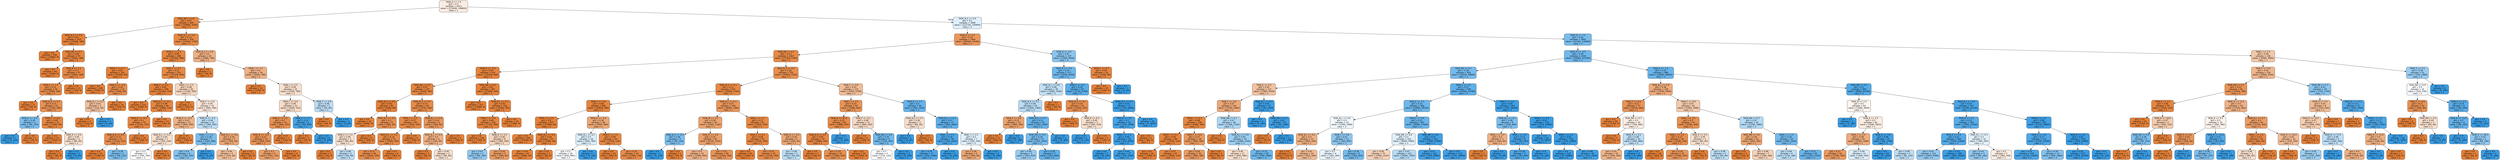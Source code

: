 digraph Tree {
node [shape=box, style="filled, rounded", color="black", fontname=helvetica] ;
edge [fontname=helvetica] ;
0 [label="TASK_D <= 1.5\ngini = 0.5\nsamples = 4313\nvalue = [172400, 146820]\nclass = 1", fillcolor="#fbece2"] ;
1 [label="TASK_RN <= 0.9\ngini = 0.07\nsamples = 845\nvalue = [50680, 1920]\nclass = 1", fillcolor="#e68641"] ;
0 -> 1 [labeldistance=2.5, labelangle=45, headlabel="True"] ;
2 [label="TASK_N_S <= 0.5\ngini = 0.01\nsamples = 419\nvalue = [25080, 180]\nclass = 1", fillcolor="#e5823a"] ;
1 -> 2 ;
3 [label="gini = 0.0\nsamples = 326\nvalue = [19640, 0]\nclass = 1", fillcolor="#e58139"] ;
2 -> 3 ;
4 [label="TASK_RN <= 0.7\ngini = 0.06\nsamples = 93\nvalue = [5440, 180]\nclass = 1", fillcolor="#e68540"] ;
2 -> 4 ;
5 [label="gini = 0.0\nsamples = 46\nvalue = [2600, 0]\nclass = 1", fillcolor="#e58139"] ;
4 -> 5 ;
6 [label="TASK_R <= 1.5\ngini = 0.11\nsamples = 47\nvalue = [2840, 180]\nclass = 1", fillcolor="#e78946"] ;
4 -> 6 ;
7 [label="TASK_E <= 1.5\ngini = 0.15\nsamples = 34\nvalue = [2080, 180]\nclass = 1", fillcolor="#e78c4a"] ;
6 -> 7 ;
8 [label="gini = 0.0\nsamples = 11\nvalue = [760, 0]\nclass = 1", fillcolor="#e58139"] ;
7 -> 8 ;
9 [label="TASK_N_S <= 0.7\ngini = 0.21\nsamples = 23\nvalue = [1320, 180]\nclass = 1", fillcolor="#e99254"] ;
7 -> 9 ;
10 [label="TASK_R <= -0.5\ngini = 0.38\nsamples = 2\nvalue = [40, 120]\nclass = 3", fillcolor="#7bbeee"] ;
9 -> 10 ;
11 [label="gini = 0.0\nsamples = 1\nvalue = [0, 120]\nclass = 3", fillcolor="#399de5"] ;
10 -> 11 ;
12 [label="gini = 0.0\nsamples = 1\nvalue = [40, 0]\nclass = 1", fillcolor="#e58139"] ;
10 -> 12 ;
13 [label="TASK_F <= 0.6\ngini = 0.09\nsamples = 21\nvalue = [1280, 60]\nclass = 1", fillcolor="#e68742"] ;
9 -> 13 ;
14 [label="gini = 0.0\nsamples = 19\nvalue = [1200, 0]\nclass = 1", fillcolor="#e58139"] ;
13 -> 14 ;
15 [label="TASK_R <= 0.0\ngini = 0.49\nsamples = 2\nvalue = [80, 60]\nclass = 1", fillcolor="#f8e0ce"] ;
13 -> 15 ;
16 [label="gini = 0.0\nsamples = 1\nvalue = [80, 0]\nclass = 1", fillcolor="#e58139"] ;
15 -> 16 ;
17 [label="gini = 0.0\nsamples = 1\nvalue = [0, 60]\nclass = 3", fillcolor="#399de5"] ;
15 -> 17 ;
18 [label="gini = 0.0\nsamples = 13\nvalue = [760, 0]\nclass = 1", fillcolor="#e58139"] ;
6 -> 18 ;
19 [label="TASK_N_L <= 0.9\ngini = 0.12\nsamples = 426\nvalue = [25600, 1740]\nclass = 1", fillcolor="#e78a46"] ;
1 -> 19 ;
20 [label="TASK_E <= 1.5\ngini = 0.08\nsamples = 386\nvalue = [23520, 960]\nclass = 1", fillcolor="#e68641"] ;
19 -> 20 ;
21 [label="TASK_F <= 0.7\ngini = 0.01\nsamples = 161\nvalue = [10200, 60]\nclass = 1", fillcolor="#e5823a"] ;
20 -> 21 ;
22 [label="gini = 0.0\nsamples = 148\nvalue = [9560, 0]\nclass = 1", fillcolor="#e58139"] ;
21 -> 22 ;
23 [label="TASK_R <= -0.5\ngini = 0.16\nsamples = 13\nvalue = [640, 60]\nclass = 1", fillcolor="#e78d4c"] ;
21 -> 23 ;
24 [label="TASK_N_L <= 0.2\ngini = 0.44\nsamples = 3\nvalue = [120, 60]\nclass = 1", fillcolor="#f2c09c"] ;
23 -> 24 ;
25 [label="gini = 0.0\nsamples = 2\nvalue = [120, 0]\nclass = 1", fillcolor="#e58139"] ;
24 -> 25 ;
26 [label="gini = 0.0\nsamples = 1\nvalue = [0, 60]\nclass = 3", fillcolor="#399de5"] ;
24 -> 26 ;
27 [label="gini = 0.0\nsamples = 10\nvalue = [520, 0]\nclass = 1", fillcolor="#e58139"] ;
23 -> 27 ;
28 [label="TASK_F <= 0.3\ngini = 0.12\nsamples = 225\nvalue = [13320, 900]\nclass = 1", fillcolor="#e78a46"] ;
20 -> 28 ;
29 [label="TASK_F <= 0.1\ngini = 0.02\nsamples = 199\nvalue = [12160, 120]\nclass = 1", fillcolor="#e5823b"] ;
28 -> 29 ;
30 [label="gini = 0.0\nsamples = 153\nvalue = [9280, 0]\nclass = 1", fillcolor="#e58139"] ;
29 -> 30 ;
31 [label="TASK_N_L <= 0.1\ngini = 0.08\nsamples = 46\nvalue = [2880, 120]\nclass = 1", fillcolor="#e68641"] ;
29 -> 31 ;
32 [label="TASK_R <= -0.5\ngini = 0.1\nsamples = 33\nvalue = [2120, 120]\nclass = 1", fillcolor="#e68844"] ;
31 -> 32 ;
33 [label="TASK_N_S <= 0.5\ngini = 0.17\nsamples = 17\nvalue = [1120, 120]\nclass = 1", fillcolor="#e88e4e"] ;
32 -> 33 ;
34 [label="gini = 0.0\nsamples = 15\nvalue = [1080, 0]\nclass = 1", fillcolor="#e58139"] ;
33 -> 34 ;
35 [label="gini = 0.38\nsamples = 2\nvalue = [40, 120]\nclass = 3", fillcolor="#7bbeee"] ;
33 -> 35 ;
36 [label="gini = 0.0\nsamples = 16\nvalue = [1000, 0]\nclass = 1", fillcolor="#e58139"] ;
32 -> 36 ;
37 [label="gini = 0.0\nsamples = 13\nvalue = [760, 0]\nclass = 1", fillcolor="#e58139"] ;
31 -> 37 ;
38 [label="TASK_I <= 1.5\ngini = 0.48\nsamples = 26\nvalue = [1160, 780]\nclass = 1", fillcolor="#f6d6be"] ;
28 -> 38 ;
39 [label="gini = 0.0\nsamples = 3\nvalue = [200, 0]\nclass = 1", fillcolor="#e58139"] ;
38 -> 39 ;
40 [label="TASK_F <= 0.6\ngini = 0.49\nsamples = 23\nvalue = [960, 780]\nclass = 1", fillcolor="#fae7da"] ;
38 -> 40 ;
41 [label="TASK_R <= -0.5\ngini = 0.41\nsamples = 11\nvalue = [600, 240]\nclass = 1", fillcolor="#efb388"] ;
40 -> 41 ;
42 [label="TASK_N_L <= 0.3\ngini = 0.49\nsamples = 7\nvalue = [320, 240]\nclass = 1", fillcolor="#f8e0ce"] ;
41 -> 42 ;
43 [label="gini = 0.5\nsamples = 5\nvalue = [240, 240]\nclass = 1", fillcolor="#ffffff"] ;
42 -> 43 ;
44 [label="gini = 0.0\nsamples = 2\nvalue = [80, 0]\nclass = 1", fillcolor="#e58139"] ;
42 -> 44 ;
45 [label="gini = 0.0\nsamples = 4\nvalue = [280, 0]\nclass = 1", fillcolor="#e58139"] ;
41 -> 45 ;
46 [label="TASK_R <= -0.5\ngini = 0.48\nsamples = 12\nvalue = [360, 540]\nclass = 3", fillcolor="#bddef6"] ;
40 -> 46 ;
47 [label="TASK_I <= 2.5\ngini = 0.38\nsamples = 7\nvalue = [160, 480]\nclass = 3", fillcolor="#7bbeee"] ;
46 -> 47 ;
48 [label="gini = 0.4\nsamples = 6\nvalue = [160, 420]\nclass = 3", fillcolor="#84c2ef"] ;
47 -> 48 ;
49 [label="gini = 0.0\nsamples = 1\nvalue = [0, 60]\nclass = 3", fillcolor="#399de5"] ;
47 -> 49 ;
50 [label="TASK_N_L <= 0.6\ngini = 0.36\nsamples = 5\nvalue = [200, 60]\nclass = 1", fillcolor="#eda774"] ;
46 -> 50 ;
51 [label="gini = 0.44\nsamples = 3\nvalue = [120, 60]\nclass = 1", fillcolor="#f2c09c"] ;
50 -> 51 ;
52 [label="gini = 0.0\nsamples = 2\nvalue = [80, 0]\nclass = 1", fillcolor="#e58139"] ;
50 -> 52 ;
53 [label="TASK_N_S <= 0.9\ngini = 0.4\nsamples = 40\nvalue = [2080, 780]\nclass = 1", fillcolor="#efb083"] ;
19 -> 53 ;
54 [label="gini = 0.0\nsamples = 1\nvalue = [40, 0]\nclass = 1", fillcolor="#e58139"] ;
53 -> 54 ;
55 [label="TASK_I <= 1.5\ngini = 0.4\nsamples = 39\nvalue = [2040, 780]\nclass = 1", fillcolor="#efb185"] ;
53 -> 55 ;
56 [label="gini = 0.0\nsamples = 14\nvalue = [1000, 0]\nclass = 1", fillcolor="#e58139"] ;
55 -> 56 ;
57 [label="TASK_I <= 2.5\ngini = 0.49\nsamples = 25\nvalue = [1040, 780]\nclass = 1", fillcolor="#f8e0ce"] ;
55 -> 57 ;
58 [label="TASK_F <= 0.6\ngini = 0.49\nsamples = 23\nvalue = [1000, 720]\nclass = 1", fillcolor="#f8dcc8"] ;
57 -> 58 ;
59 [label="TASK_E <= 2.5\ngini = 0.2\nsamples = 14\nvalue = [960, 120]\nclass = 1", fillcolor="#e89152"] ;
58 -> 59 ;
60 [label="TASK_R <= -0.5\ngini = 0.23\nsamples = 13\nvalue = [800, 120]\nclass = 1", fillcolor="#e99457"] ;
59 -> 60 ;
61 [label="gini = 0.3\nsamples = 9\nvalue = [520, 120]\nclass = 1", fillcolor="#eb9e67"] ;
60 -> 61 ;
62 [label="gini = 0.0\nsamples = 4\nvalue = [280, 0]\nclass = 1", fillcolor="#e58139"] ;
60 -> 62 ;
63 [label="gini = 0.0\nsamples = 1\nvalue = [160, 0]\nclass = 1", fillcolor="#e58139"] ;
59 -> 63 ;
64 [label="TASK_E <= 1.5\ngini = 0.12\nsamples = 9\nvalue = [40, 600]\nclass = 3", fillcolor="#46a4e7"] ;
58 -> 64 ;
65 [label="gini = 0.0\nsamples = 1\nvalue = [40, 0]\nclass = 1", fillcolor="#e58139"] ;
64 -> 65 ;
66 [label="gini = 0.0\nsamples = 8\nvalue = [0, 600]\nclass = 3", fillcolor="#399de5"] ;
64 -> 66 ;
67 [label="TASK_F <= 0.6\ngini = 0.48\nsamples = 2\nvalue = [40, 60]\nclass = 3", fillcolor="#bddef6"] ;
57 -> 67 ;
68 [label="gini = 0.0\nsamples = 1\nvalue = [40, 0]\nclass = 1", fillcolor="#e58139"] ;
67 -> 68 ;
69 [label="gini = 0.0\nsamples = 1\nvalue = [0, 60]\nclass = 3", fillcolor="#399de5"] ;
67 -> 69 ;
70 [label="TASK_N_S <= 0.9\ngini = 0.5\nsamples = 3468\nvalue = [121720, 144900]\nclass = 3", fillcolor="#dfeffb"] ;
0 -> 70 [labeldistance=2.5, labelangle=-45, headlabel="False"] ;
71 [label="TASK_E <= 2.5\ngini = 0.25\nsamples = 1404\nvalue = [80560, 14100]\nclass = 1", fillcolor="#ea975c"] ;
70 -> 71 ;
72 [label="TASK_RN <= 0.7\ngini = 0.13\nsamples = 1267\nvalue = [77160, 5700]\nclass = 1", fillcolor="#e78a48"] ;
71 -> 72 ;
73 [label="TASK_R <= -0.5\ngini = 0.04\nsamples = 514\nvalue = [32240, 600]\nclass = 1", fillcolor="#e5833d"] ;
72 -> 73 ;
74 [label="TASK_RN <= 0.5\ngini = 0.07\nsamples = 147\nvalue = [9200, 360]\nclass = 1", fillcolor="#e68641"] ;
73 -> 74 ;
75 [label="TASK_N_S <= 0.5\ngini = 0.02\nsamples = 81\nvalue = [5480, 60]\nclass = 1", fillcolor="#e5823b"] ;
74 -> 75 ;
76 [label="gini = 0.0\nsamples = 72\nvalue = [5000, 0]\nclass = 1", fillcolor="#e58139"] ;
75 -> 76 ;
77 [label="TASK_N_S <= 0.7\ngini = 0.2\nsamples = 9\nvalue = [480, 60]\nclass = 1", fillcolor="#e89152"] ;
75 -> 77 ;
78 [label="TASK_E <= 1.5\ngini = 0.49\nsamples = 3\nvalue = [80, 60]\nclass = 1", fillcolor="#f8e0ce"] ;
77 -> 78 ;
79 [label="gini = 0.0\nsamples = 1\nvalue = [40, 0]\nclass = 1", fillcolor="#e58139"] ;
78 -> 79 ;
80 [label="gini = 0.48\nsamples = 2\nvalue = [40, 60]\nclass = 3", fillcolor="#bddef6"] ;
78 -> 80 ;
81 [label="gini = 0.0\nsamples = 6\nvalue = [400, 0]\nclass = 1", fillcolor="#e58139"] ;
77 -> 81 ;
82 [label="TASK_N_S <= 0.7\ngini = 0.14\nsamples = 66\nvalue = [3720, 300]\nclass = 1", fillcolor="#e78b49"] ;
74 -> 82 ;
83 [label="TASK_I <= 2.5\ngini = 0.12\nsamples = 60\nvalue = [3360, 240]\nclass = 1", fillcolor="#e78a47"] ;
82 -> 83 ;
84 [label="TASK_N_L <= 0.1\ngini = 0.14\nsamples = 52\nvalue = [3000, 240]\nclass = 1", fillcolor="#e78b49"] ;
83 -> 84 ;
85 [label="gini = 0.15\nsamples = 46\nvalue = [2640, 240]\nclass = 1", fillcolor="#e78c4b"] ;
84 -> 85 ;
86 [label="gini = 0.0\nsamples = 6\nvalue = [360, 0]\nclass = 1", fillcolor="#e58139"] ;
84 -> 86 ;
87 [label="gini = 0.0\nsamples = 8\nvalue = [360, 0]\nclass = 1", fillcolor="#e58139"] ;
83 -> 87 ;
88 [label="TASK_N_L <= 0.5\ngini = 0.24\nsamples = 6\nvalue = [360, 60]\nclass = 1", fillcolor="#e9965a"] ;
82 -> 88 ;
89 [label="TASK_N_L <= 0.3\ngini = 0.4\nsamples = 4\nvalue = [160, 60]\nclass = 1", fillcolor="#efb083"] ;
88 -> 89 ;
90 [label="gini = 0.0\nsamples = 2\nvalue = [80, 0]\nclass = 1", fillcolor="#e58139"] ;
89 -> 90 ;
91 [label="gini = 0.49\nsamples = 2\nvalue = [80, 60]\nclass = 1", fillcolor="#f8e0ce"] ;
89 -> 91 ;
92 [label="gini = 0.0\nsamples = 2\nvalue = [200, 0]\nclass = 1", fillcolor="#e58139"] ;
88 -> 92 ;
93 [label="TASK_RN <= 0.5\ngini = 0.02\nsamples = 367\nvalue = [23040, 240]\nclass = 1", fillcolor="#e5823b"] ;
73 -> 93 ;
94 [label="gini = 0.0\nsamples = 217\nvalue = [13840, 0]\nclass = 1", fillcolor="#e58139"] ;
93 -> 94 ;
95 [label="TASK_N_L <= 0.1\ngini = 0.05\nsamples = 150\nvalue = [9200, 240]\nclass = 1", fillcolor="#e6843e"] ;
93 -> 95 ;
96 [label="TASK_F <= 0.9\ngini = 0.06\nsamples = 126\nvalue = [7720, 240]\nclass = 1", fillcolor="#e6853f"] ;
95 -> 96 ;
97 [label="gini = 0.0\nsamples = 118\nvalue = [7360, 0]\nclass = 1", fillcolor="#e58139"] ;
96 -> 97 ;
98 [label="TASK_R <= 2.5\ngini = 0.48\nsamples = 8\nvalue = [360, 240]\nclass = 1", fillcolor="#f6d5bd"] ;
96 -> 98 ;
99 [label="gini = 0.43\nsamples = 3\nvalue = [80, 180]\nclass = 3", fillcolor="#91c9f1"] ;
98 -> 99 ;
100 [label="gini = 0.29\nsamples = 5\nvalue = [280, 60]\nclass = 1", fillcolor="#eb9c63"] ;
98 -> 100 ;
101 [label="gini = 0.0\nsamples = 24\nvalue = [1480, 0]\nclass = 1", fillcolor="#e58139"] ;
95 -> 101 ;
102 [label="TASK_N_S <= 0.5\ngini = 0.18\nsamples = 753\nvalue = [44920, 5100]\nclass = 1", fillcolor="#e88f4f"] ;
72 -> 102 ;
103 [label="TASK_N_S <= 0.1\ngini = 0.11\nsamples = 631\nvalue = [39000, 2340]\nclass = 1", fillcolor="#e78945"] ;
102 -> 103 ;
104 [label="TASK_F <= 0.9\ngini = 0.06\nsamples = 485\nvalue = [30920, 960]\nclass = 1", fillcolor="#e6853f"] ;
103 -> 104 ;
105 [label="TASK_I <= 2.5\ngini = 0.0\nsamples = 437\nvalue = [27960, 60]\nclass = 1", fillcolor="#e58139"] ;
104 -> 105 ;
106 [label="gini = 0.0\nsamples = 394\nvalue = [25000, 0]\nclass = 1", fillcolor="#e58139"] ;
105 -> 106 ;
107 [label="TASK_N_L <= 0.2\ngini = 0.04\nsamples = 43\nvalue = [2960, 60]\nclass = 1", fillcolor="#e6843d"] ;
105 -> 107 ;
108 [label="gini = 0.04\nsamples = 42\nvalue = [2880, 60]\nclass = 1", fillcolor="#e6843d"] ;
107 -> 108 ;
109 [label="gini = 0.0\nsamples = 1\nvalue = [80, 0]\nclass = 1", fillcolor="#e58139"] ;
107 -> 109 ;
110 [label="TASK_R <= -0.5\ngini = 0.36\nsamples = 48\nvalue = [2960, 900]\nclass = 1", fillcolor="#eda775"] ;
104 -> 110 ;
111 [label="TASK_N_L <= 0.1\ngini = 0.5\nsamples = 19\nvalue = [640, 780]\nclass = 3", fillcolor="#dbedfa"] ;
110 -> 111 ;
112 [label="gini = 0.5\nsamples = 18\nvalue = [640, 660]\nclass = 3", fillcolor="#f9fcfe"] ;
111 -> 112 ;
113 [label="gini = 0.0\nsamples = 1\nvalue = [0, 120]\nclass = 3", fillcolor="#399de5"] ;
111 -> 113 ;
114 [label="TASK_E <= 1.5\ngini = 0.09\nsamples = 29\nvalue = [2320, 120]\nclass = 1", fillcolor="#e68843"] ;
110 -> 114 ;
115 [label="gini = 0.0\nsamples = 10\nvalue = [840, 0]\nclass = 1", fillcolor="#e58139"] ;
114 -> 115 ;
116 [label="gini = 0.14\nsamples = 19\nvalue = [1480, 120]\nclass = 1", fillcolor="#e78b49"] ;
114 -> 116 ;
117 [label="TASK_N_L <= 0.1\ngini = 0.25\nsamples = 146\nvalue = [8080, 1380]\nclass = 1", fillcolor="#e9975b"] ;
103 -> 117 ;
118 [label="TASK_M <= 1.5\ngini = 0.34\nsamples = 83\nvalue = [4160, 1140]\nclass = 1", fillcolor="#eca46f"] ;
117 -> 118 ;
119 [label="TASK_N_S <= 0.3\ngini = 0.38\nsamples = 2\nvalue = [40, 120]\nclass = 3", fillcolor="#7bbeee"] ;
118 -> 119 ;
120 [label="gini = 0.0\nsamples = 1\nvalue = [0, 120]\nclass = 3", fillcolor="#399de5"] ;
119 -> 120 ;
121 [label="gini = 0.0\nsamples = 1\nvalue = [40, 0]\nclass = 1", fillcolor="#e58139"] ;
119 -> 121 ;
122 [label="TASK_R <= -0.5\ngini = 0.32\nsamples = 81\nvalue = [4120, 1020]\nclass = 1", fillcolor="#eba06a"] ;
118 -> 122 ;
123 [label="gini = 0.4\nsamples = 32\nvalue = [1680, 660]\nclass = 1", fillcolor="#efb287"] ;
122 -> 123 ;
124 [label="gini = 0.22\nsamples = 49\nvalue = [2440, 360]\nclass = 1", fillcolor="#e99456"] ;
122 -> 124 ;
125 [label="TASK_I <= 2.5\ngini = 0.11\nsamples = 63\nvalue = [3920, 240]\nclass = 1", fillcolor="#e78945"] ;
117 -> 125 ;
126 [label="TASK_F <= 0.1\ngini = 0.09\nsamples = 59\nvalue = [3720, 180]\nclass = 1", fillcolor="#e68743"] ;
125 -> 126 ;
127 [label="gini = 0.0\nsamples = 24\nvalue = [1600, 0]\nclass = 1", fillcolor="#e58139"] ;
126 -> 127 ;
128 [label="gini = 0.14\nsamples = 35\nvalue = [2120, 180]\nclass = 1", fillcolor="#e78c4a"] ;
126 -> 128 ;
129 [label="TASK_R <= -0.5\ngini = 0.36\nsamples = 4\nvalue = [200, 60]\nclass = 1", fillcolor="#eda774"] ;
125 -> 129 ;
130 [label="gini = 0.48\nsamples = 2\nvalue = [40, 60]\nclass = 3", fillcolor="#bddef6"] ;
129 -> 130 ;
131 [label="gini = 0.0\nsamples = 2\nvalue = [160, 0]\nclass = 1", fillcolor="#e58139"] ;
129 -> 131 ;
132 [label="TASK_F <= 0.6\ngini = 0.43\nsamples = 122\nvalue = [5920, 2760]\nclass = 1", fillcolor="#f1bc95"] ;
102 -> 132 ;
133 [label="TASK_I <= 2.5\ngini = 0.23\nsamples = 92\nvalue = [5480, 840]\nclass = 1", fillcolor="#e99457"] ;
132 -> 133 ;
134 [label="TASK_R <= 67.5\ngini = 0.15\nsamples = 80\nvalue = [4880, 420]\nclass = 1", fillcolor="#e78c4a"] ;
133 -> 134 ;
135 [label="TASK_N_S <= 0.7\ngini = 0.09\nsamples = 79\nvalue = [4880, 240]\nclass = 1", fillcolor="#e68743"] ;
134 -> 135 ;
136 [label="gini = 0.19\nsamples = 35\nvalue = [1960, 240]\nclass = 1", fillcolor="#e89051"] ;
135 -> 136 ;
137 [label="gini = 0.0\nsamples = 44\nvalue = [2920, 0]\nclass = 1", fillcolor="#e58139"] ;
135 -> 137 ;
138 [label="gini = 0.0\nsamples = 1\nvalue = [0, 180]\nclass = 3", fillcolor="#399de5"] ;
134 -> 138 ;
139 [label="TASK_F <= 0.1\ngini = 0.48\nsamples = 12\nvalue = [600, 420]\nclass = 1", fillcolor="#f7d9c4"] ;
133 -> 139 ;
140 [label="gini = 0.0\nsamples = 6\nvalue = [480, 0]\nclass = 1", fillcolor="#e58139"] ;
139 -> 140 ;
141 [label="TASK_RN <= 0.9\ngini = 0.35\nsamples = 6\nvalue = [120, 420]\nclass = 3", fillcolor="#72b9ec"] ;
139 -> 141 ;
142 [label="gini = 0.5\nsamples = 4\nvalue = [120, 120]\nclass = 1", fillcolor="#ffffff"] ;
141 -> 142 ;
143 [label="gini = 0.0\nsamples = 2\nvalue = [0, 300]\nclass = 3", fillcolor="#399de5"] ;
141 -> 143 ;
144 [label="TASK_E <= 1.5\ngini = 0.3\nsamples = 30\nvalue = [440, 1920]\nclass = 3", fillcolor="#66b3eb"] ;
132 -> 144 ;
145 [label="TASK_N_S <= 0.7\ngini = 0.49\nsamples = 3\nvalue = [80, 60]\nclass = 1", fillcolor="#f8e0ce"] ;
144 -> 145 ;
146 [label="gini = 0.0\nsamples = 1\nvalue = [0, 60]\nclass = 3", fillcolor="#399de5"] ;
145 -> 146 ;
147 [label="gini = 0.0\nsamples = 2\nvalue = [80, 0]\nclass = 1", fillcolor="#e58139"] ;
145 -> 147 ;
148 [label="TASK_N_L <= 0.5\ngini = 0.27\nsamples = 27\nvalue = [360, 1860]\nclass = 3", fillcolor="#5fb0ea"] ;
144 -> 148 ;
149 [label="TASK_I <= 2.5\ngini = 0.16\nsamples = 20\nvalue = [160, 1620]\nclass = 3", fillcolor="#4da7e8"] ;
148 -> 149 ;
150 [label="gini = 0.19\nsamples = 17\nvalue = [160, 1380]\nclass = 3", fillcolor="#50a8e8"] ;
149 -> 150 ;
151 [label="gini = 0.0\nsamples = 3\nvalue = [0, 240]\nclass = 3", fillcolor="#399de5"] ;
149 -> 151 ;
152 [label="TASK_I <= 2.5\ngini = 0.5\nsamples = 7\nvalue = [200, 240]\nclass = 3", fillcolor="#deeffb"] ;
148 -> 152 ;
153 [label="gini = 0.36\nsamples = 5\nvalue = [200, 60]\nclass = 1", fillcolor="#eda774"] ;
152 -> 153 ;
154 [label="gini = 0.0\nsamples = 2\nvalue = [0, 180]\nclass = 3", fillcolor="#399de5"] ;
152 -> 154 ;
155 [label="TASK_R <= 4.5\ngini = 0.41\nsamples = 137\nvalue = [3400, 8400]\nclass = 3", fillcolor="#89c5f0"] ;
71 -> 155 ;
156 [label="TASK_R <= -0.5\ngini = 0.33\nsamples = 117\nvalue = [2200, 8340]\nclass = 3", fillcolor="#6db7ec"] ;
155 -> 156 ;
157 [label="TASK_N_L <= 0.6\ngini = 0.48\nsamples = 30\nvalue = [1080, 1560]\nclass = 3", fillcolor="#c2e1f7"] ;
156 -> 157 ;
158 [label="TASK_N_S <= 0.1\ngini = 0.48\nsamples = 29\nvalue = [1000, 1560]\nclass = 3", fillcolor="#b8dcf6"] ;
157 -> 158 ;
159 [label="TASK_F <= 0.6\ngini = 0.33\nsamples = 13\nvalue = [680, 180]\nclass = 1", fillcolor="#eca26d"] ;
158 -> 159 ;
160 [label="gini = 0.0\nsamples = 11\nvalue = [680, 0]\nclass = 1", fillcolor="#e58139"] ;
159 -> 160 ;
161 [label="gini = 0.0\nsamples = 2\nvalue = [0, 180]\nclass = 3", fillcolor="#399de5"] ;
159 -> 161 ;
162 [label="TASK_N_S <= 0.7\ngini = 0.31\nsamples = 16\nvalue = [320, 1380]\nclass = 3", fillcolor="#67b4eb"] ;
158 -> 162 ;
163 [label="TASK_RN <= 0.9\ngini = 0.36\nsamples = 12\nvalue = [320, 1020]\nclass = 3", fillcolor="#77bced"] ;
162 -> 163 ;
164 [label="gini = 0.44\nsamples = 5\nvalue = [200, 420]\nclass = 3", fillcolor="#97ccf1"] ;
163 -> 164 ;
165 [label="gini = 0.28\nsamples = 7\nvalue = [120, 600]\nclass = 3", fillcolor="#61b1ea"] ;
163 -> 165 ;
166 [label="gini = 0.0\nsamples = 4\nvalue = [0, 360]\nclass = 3", fillcolor="#399de5"] ;
162 -> 166 ;
167 [label="gini = 0.0\nsamples = 1\nvalue = [80, 0]\nclass = 1", fillcolor="#e58139"] ;
157 -> 167 ;
168 [label="TASK_F <= 0.3\ngini = 0.24\nsamples = 87\nvalue = [1120, 6780]\nclass = 3", fillcolor="#5aade9"] ;
156 -> 168 ;
169 [label="TASK_N_S <= 0.1\ngini = 0.19\nsamples = 16\nvalue = [1000, 120]\nclass = 1", fillcolor="#e89051"] ;
168 -> 169 ;
170 [label="gini = 0.0\nsamples = 11\nvalue = [840, 0]\nclass = 1", fillcolor="#e58139"] ;
169 -> 170 ;
171 [label="TASK_R <= 0.5\ngini = 0.49\nsamples = 5\nvalue = [160, 120]\nclass = 1", fillcolor="#f8e0ce"] ;
169 -> 171 ;
172 [label="gini = 0.0\nsamples = 2\nvalue = [0, 120]\nclass = 3", fillcolor="#399de5"] ;
171 -> 172 ;
173 [label="gini = 0.0\nsamples = 3\nvalue = [160, 0]\nclass = 1", fillcolor="#e58139"] ;
171 -> 173 ;
174 [label="TASK_N_S <= 0.1\ngini = 0.03\nsamples = 71\nvalue = [120, 6660]\nclass = 3", fillcolor="#3d9fe5"] ;
168 -> 174 ;
175 [label="TASK_R <= 3.0\ngini = 0.1\nsamples = 26\nvalue = [120, 2040]\nclass = 3", fillcolor="#45a3e7"] ;
174 -> 175 ;
176 [label="TASK_I <= 1.5\ngini = 0.04\nsamples = 24\nvalue = [40, 2040]\nclass = 3", fillcolor="#3d9fe6"] ;
175 -> 176 ;
177 [label="gini = 0.0\nsamples = 7\nvalue = [0, 540]\nclass = 3", fillcolor="#399de5"] ;
176 -> 177 ;
178 [label="gini = 0.05\nsamples = 17\nvalue = [40, 1500]\nclass = 3", fillcolor="#3ea0e6"] ;
176 -> 178 ;
179 [label="gini = 0.0\nsamples = 2\nvalue = [80, 0]\nclass = 1", fillcolor="#e58139"] ;
175 -> 179 ;
180 [label="gini = 0.0\nsamples = 45\nvalue = [0, 4620]\nclass = 3", fillcolor="#399de5"] ;
174 -> 180 ;
181 [label="TASK_F <= 0.7\ngini = 0.09\nsamples = 20\nvalue = [1200, 60]\nclass = 1", fillcolor="#e68743"] ;
155 -> 181 ;
182 [label="gini = 0.0\nsamples = 19\nvalue = [1200, 0]\nclass = 1", fillcolor="#e58139"] ;
181 -> 182 ;
183 [label="gini = 0.0\nsamples = 1\nvalue = [0, 60]\nclass = 3", fillcolor="#399de5"] ;
181 -> 183 ;
184 [label="TASK_R <= 7.5\ngini = 0.36\nsamples = 2064\nvalue = [41160, 130800]\nclass = 3", fillcolor="#77bced"] ;
70 -> 184 ;
185 [label="TASK_R <= -0.5\ngini = 0.34\nsamples = 1918\nvalue = [34680, 127200]\nclass = 3", fillcolor="#6fb8ec"] ;
184 -> 185 ;
186 [label="TASK_RN <= 0.7\ngini = 0.36\nsamples = 920\nvalue = [18200, 58800]\nclass = 3", fillcolor="#76bbed"] ;
185 -> 186 ;
187 [label="TASK_E <= 2.5\ngini = 0.45\nsamples = 171\nvalue = [7800, 4020]\nclass = 1", fillcolor="#f2c29f"] ;
186 -> 187 ;
188 [label="TASK_F <= 0.9\ngini = 0.37\nsamples = 154\nvalue = [7760, 2460]\nclass = 1", fillcolor="#eda978"] ;
187 -> 188 ;
189 [label="TASK_F <= 0.3\ngini = 0.08\nsamples = 106\nvalue = [6480, 300]\nclass = 1", fillcolor="#e68742"] ;
188 -> 189 ;
190 [label="TASK_F <= 0.1\ngini = 0.04\nsamples = 88\nvalue = [5520, 120]\nclass = 1", fillcolor="#e6843d"] ;
189 -> 190 ;
191 [label="gini = 0.0\nsamples = 41\nvalue = [2480, 0]\nclass = 1", fillcolor="#e58139"] ;
190 -> 191 ;
192 [label="gini = 0.07\nsamples = 47\nvalue = [3040, 120]\nclass = 1", fillcolor="#e68641"] ;
190 -> 192 ;
193 [label="TASK_F <= 0.6\ngini = 0.27\nsamples = 18\nvalue = [960, 180]\nclass = 1", fillcolor="#ea995e"] ;
189 -> 193 ;
194 [label="gini = 0.28\nsamples = 16\nvalue = [880, 180]\nclass = 1", fillcolor="#ea9b61"] ;
193 -> 194 ;
195 [label="gini = 0.0\nsamples = 2\nvalue = [80, 0]\nclass = 1", fillcolor="#e58139"] ;
193 -> 195 ;
196 [label="TASK_RN <= 0.1\ngini = 0.47\nsamples = 48\nvalue = [1280, 2160]\nclass = 3", fillcolor="#aed7f4"] ;
188 -> 196 ;
197 [label="gini = 0.0\nsamples = 3\nvalue = [200, 0]\nclass = 1", fillcolor="#e58139"] ;
196 -> 197 ;
198 [label="TASK_N_L <= 0.9\ngini = 0.44\nsamples = 45\nvalue = [1080, 2160]\nclass = 3", fillcolor="#9ccef2"] ;
196 -> 198 ;
199 [label="gini = 0.49\nsamples = 17\nvalue = [640, 480]\nclass = 1", fillcolor="#f8e0ce"] ;
198 -> 199 ;
200 [label="gini = 0.33\nsamples = 28\nvalue = [440, 1680]\nclass = 3", fillcolor="#6db7ec"] ;
198 -> 200 ;
201 [label="TASK_N_L <= 0.7\ngini = 0.05\nsamples = 17\nvalue = [40, 1560]\nclass = 3", fillcolor="#3ea0e6"] ;
187 -> 201 ;
202 [label="gini = 0.0\nsamples = 3\nvalue = [0, 180]\nclass = 3", fillcolor="#399de5"] ;
201 -> 202 ;
203 [label="TASK_RN <= 0.2\ngini = 0.05\nsamples = 14\nvalue = [40, 1380]\nclass = 3", fillcolor="#3fa0e6"] ;
201 -> 203 ;
204 [label="gini = 0.0\nsamples = 1\nvalue = [40, 0]\nclass = 1", fillcolor="#e58139"] ;
203 -> 204 ;
205 [label="gini = 0.0\nsamples = 13\nvalue = [0, 1380]\nclass = 3", fillcolor="#399de5"] ;
203 -> 205 ;
206 [label="TASK_E <= 2.5\ngini = 0.27\nsamples = 749\nvalue = [10400, 54780]\nclass = 3", fillcolor="#5fb0ea"] ;
186 -> 206 ;
207 [label="TASK_E <= 1.5\ngini = 0.33\nsamples = 566\nvalue = [10080, 38520]\nclass = 3", fillcolor="#6db7ec"] ;
206 -> 207 ;
208 [label="TASK_N_L <= 0.9\ngini = 0.5\nsamples = 25\nvalue = [1000, 1080]\nclass = 3", fillcolor="#f0f8fd"] ;
207 -> 208 ;
209 [label="TASK_N_L <= 0.2\ngini = 0.4\nsamples = 12\nvalue = [640, 240]\nclass = 1", fillcolor="#efb083"] ;
208 -> 209 ;
210 [label="gini = 0.0\nsamples = 2\nvalue = [120, 0]\nclass = 1", fillcolor="#e58139"] ;
209 -> 210 ;
211 [label="gini = 0.43\nsamples = 10\nvalue = [520, 240]\nclass = 1", fillcolor="#f1bb94"] ;
209 -> 211 ;
212 [label="TASK_F <= 0.6\ngini = 0.42\nsamples = 13\nvalue = [360, 840]\nclass = 3", fillcolor="#8ec7f0"] ;
208 -> 212 ;
213 [label="gini = 0.5\nsamples = 4\nvalue = [160, 180]\nclass = 3", fillcolor="#e9f4fc"] ;
212 -> 213 ;
214 [label="gini = 0.36\nsamples = 9\nvalue = [200, 660]\nclass = 3", fillcolor="#75bbed"] ;
212 -> 214 ;
215 [label="TASK_F <= 0.9\ngini = 0.31\nsamples = 541\nvalue = [9080, 37440]\nclass = 3", fillcolor="#69b5eb"] ;
207 -> 215 ;
216 [label="TASK_RN <= 0.9\ngini = 0.5\nsamples = 226\nvalue = [8000, 9480]\nclass = 3", fillcolor="#e0f0fb"] ;
215 -> 216 ;
217 [label="gini = 0.48\nsamples = 74\nvalue = [3400, 2220]\nclass = 1", fillcolor="#f6d3ba"] ;
216 -> 217 ;
218 [label="gini = 0.47\nsamples = 152\nvalue = [4600, 7260]\nclass = 3", fillcolor="#b6dbf5"] ;
216 -> 218 ;
219 [label="TASK_RN <= 0.9\ngini = 0.07\nsamples = 315\nvalue = [1080, 27960]\nclass = 3", fillcolor="#41a1e6"] ;
215 -> 219 ;
220 [label="gini = 0.07\nsamples = 101\nvalue = [360, 9060]\nclass = 3", fillcolor="#41a1e6"] ;
219 -> 220 ;
221 [label="gini = 0.07\nsamples = 214\nvalue = [720, 18900]\nclass = 3", fillcolor="#41a1e6"] ;
219 -> 221 ;
222 [label="TASK_F <= 0.1\ngini = 0.04\nsamples = 183\nvalue = [320, 16260]\nclass = 3", fillcolor="#3d9fe6"] ;
206 -> 222 ;
223 [label="TASK_N_L <= 0.7\ngini = 0.38\nsamples = 9\nvalue = [200, 600]\nclass = 3", fillcolor="#7bbeee"] ;
222 -> 223 ;
224 [label="TASK_I <= 2.5\ngini = 0.4\nsamples = 3\nvalue = [160, 60]\nclass = 1", fillcolor="#efb083"] ;
223 -> 224 ;
225 [label="gini = 0.0\nsamples = 2\nvalue = [160, 0]\nclass = 1", fillcolor="#e58139"] ;
224 -> 225 ;
226 [label="gini = 0.0\nsamples = 1\nvalue = [0, 60]\nclass = 3", fillcolor="#399de5"] ;
224 -> 226 ;
227 [label="TASK_I <= 2.5\ngini = 0.13\nsamples = 6\nvalue = [40, 540]\nclass = 3", fillcolor="#48a4e7"] ;
223 -> 227 ;
228 [label="gini = 0.18\nsamples = 5\nvalue = [40, 360]\nclass = 3", fillcolor="#4fa8e8"] ;
227 -> 228 ;
229 [label="gini = 0.0\nsamples = 1\nvalue = [0, 180]\nclass = 3", fillcolor="#399de5"] ;
227 -> 229 ;
230 [label="TASK_F <= 0.9\ngini = 0.02\nsamples = 174\nvalue = [120, 15660]\nclass = 3", fillcolor="#3b9ee5"] ;
222 -> 230 ;
231 [label="gini = 0.0\nsamples = 20\nvalue = [0, 1860]\nclass = 3", fillcolor="#399de5"] ;
230 -> 231 ;
232 [label="TASK_I <= 2.5\ngini = 0.02\nsamples = 154\nvalue = [120, 13800]\nclass = 3", fillcolor="#3b9ee5"] ;
230 -> 232 ;
233 [label="gini = 0.0\nsamples = 119\nvalue = [0, 10860]\nclass = 3", fillcolor="#399de5"] ;
232 -> 233 ;
234 [label="gini = 0.08\nsamples = 35\nvalue = [120, 2940]\nclass = 3", fillcolor="#41a1e6"] ;
232 -> 234 ;
235 [label="TASK_E <= 1.5\ngini = 0.31\nsamples = 998\nvalue = [16480, 68400]\nclass = 3", fillcolor="#69b5eb"] ;
185 -> 235 ;
236 [label="TASK_N_L <= 0.9\ngini = 0.38\nsamples = 158\nvalue = [7920, 2640]\nclass = 1", fillcolor="#eeab7b"] ;
235 -> 236 ;
237 [label="TASK_F <= 0.8\ngini = 0.22\nsamples = 77\nvalue = [4520, 660]\nclass = 1", fillcolor="#e99356"] ;
236 -> 237 ;
238 [label="gini = 0.0\nsamples = 58\nvalue = [3760, 0]\nclass = 1", fillcolor="#e58139"] ;
237 -> 238 ;
239 [label="TASK_RN <= 0.7\ngini = 0.5\nsamples = 19\nvalue = [760, 660]\nclass = 1", fillcolor="#fceee5"] ;
237 -> 239 ;
240 [label="gini = 0.0\nsamples = 5\nvalue = [320, 0]\nclass = 1", fillcolor="#e58139"] ;
239 -> 240 ;
241 [label="TASK_R <= 0.5\ngini = 0.48\nsamples = 14\nvalue = [440, 660]\nclass = 3", fillcolor="#bddef6"] ;
239 -> 241 ;
242 [label="gini = 0.41\nsamples = 10\nvalue = [440, 180]\nclass = 1", fillcolor="#f0b58a"] ;
241 -> 242 ;
243 [label="gini = 0.0\nsamples = 4\nvalue = [0, 480]\nclass = 3", fillcolor="#399de5"] ;
241 -> 243 ;
244 [label="TASK_F <= 0.9\ngini = 0.47\nsamples = 81\nvalue = [3400, 1980]\nclass = 1", fillcolor="#f4caac"] ;
236 -> 244 ;
245 [label="TASK_I <= 2.5\ngini = 0.2\nsamples = 47\nvalue = [2360, 300]\nclass = 1", fillcolor="#e89152"] ;
244 -> 245 ;
246 [label="TASK_I <= 1.5\ngini = 0.17\nsamples = 44\nvalue = [2280, 240]\nclass = 1", fillcolor="#e88e4e"] ;
245 -> 246 ;
247 [label="gini = 0.0\nsamples = 18\nvalue = [800, 0]\nclass = 1", fillcolor="#e58139"] ;
246 -> 247 ;
248 [label="gini = 0.24\nsamples = 26\nvalue = [1480, 240]\nclass = 1", fillcolor="#e99559"] ;
246 -> 248 ;
249 [label="TASK_R <= 0.5\ngini = 0.49\nsamples = 3\nvalue = [80, 60]\nclass = 1", fillcolor="#f8e0ce"] ;
245 -> 249 ;
250 [label="gini = 0.0\nsamples = 1\nvalue = [40, 0]\nclass = 1", fillcolor="#e58139"] ;
249 -> 250 ;
251 [label="gini = 0.48\nsamples = 2\nvalue = [40, 60]\nclass = 3", fillcolor="#bddef6"] ;
249 -> 251 ;
252 [label="TASK_RN <= 0.7\ngini = 0.47\nsamples = 34\nvalue = [1040, 1680]\nclass = 3", fillcolor="#b4daf5"] ;
244 -> 252 ;
253 [label="TASK_RN <= 0.5\ngini = 0.36\nsamples = 10\nvalue = [600, 180]\nclass = 1", fillcolor="#eda774"] ;
252 -> 253 ;
254 [label="gini = 0.0\nsamples = 3\nvalue = [320, 0]\nclass = 1", fillcolor="#e58139"] ;
253 -> 254 ;
255 [label="gini = 0.48\nsamples = 7\nvalue = [280, 180]\nclass = 1", fillcolor="#f6d2b8"] ;
253 -> 255 ;
256 [label="TASK_I <= 1.5\ngini = 0.35\nsamples = 24\nvalue = [440, 1500]\nclass = 3", fillcolor="#73baed"] ;
252 -> 256 ;
257 [label="gini = 0.48\nsamples = 4\nvalue = [120, 180]\nclass = 3", fillcolor="#bddef6"] ;
256 -> 257 ;
258 [label="gini = 0.31\nsamples = 20\nvalue = [320, 1320]\nclass = 3", fillcolor="#69b5eb"] ;
256 -> 258 ;
259 [label="TASK_RN <= 0.7\ngini = 0.2\nsamples = 840\nvalue = [8560, 65760]\nclass = 3", fillcolor="#53aae8"] ;
235 -> 259 ;
260 [label="TASK_M <= 1.5\ngini = 0.5\nsamples = 83\nvalue = [3280, 3000]\nclass = 1", fillcolor="#fdf4ee"] ;
259 -> 260 ;
261 [label="gini = 0.0\nsamples = 1\nvalue = [0, 180]\nclass = 3", fillcolor="#399de5"] ;
260 -> 261 ;
262 [label="TASK_E <= 2.5\ngini = 0.5\nsamples = 82\nvalue = [3280, 2820]\nclass = 1", fillcolor="#fbede3"] ;
260 -> 262 ;
263 [label="TASK_I <= 2.5\ngini = 0.38\nsamples = 61\nvalue = [3200, 1080]\nclass = 1", fillcolor="#eeac7c"] ;
262 -> 263 ;
264 [label="gini = 0.27\nsamples = 50\nvalue = [2760, 540]\nclass = 1", fillcolor="#ea9a60"] ;
263 -> 264 ;
265 [label="gini = 0.49\nsamples = 11\nvalue = [440, 540]\nclass = 3", fillcolor="#daedfa"] ;
263 -> 265 ;
266 [label="TASK_R <= 3.5\ngini = 0.08\nsamples = 21\nvalue = [80, 1740]\nclass = 3", fillcolor="#42a2e6"] ;
262 -> 266 ;
267 [label="gini = 0.0\nsamples = 19\nvalue = [0, 1620]\nclass = 3", fillcolor="#399de5"] ;
266 -> 267 ;
268 [label="gini = 0.48\nsamples = 2\nvalue = [80, 120]\nclass = 3", fillcolor="#bddef6"] ;
266 -> 268 ;
269 [label="TASK_N_L <= 0.9\ngini = 0.14\nsamples = 757\nvalue = [5280, 62760]\nclass = 3", fillcolor="#4aa5e7"] ;
259 -> 269 ;
270 [label="TASK_R <= 5.5\ngini = 0.23\nsamples = 304\nvalue = [3560, 23100]\nclass = 3", fillcolor="#58ace9"] ;
269 -> 270 ;
271 [label="TASK_E <= 2.5\ngini = 0.22\nsamples = 294\nvalue = [3200, 22680]\nclass = 3", fillcolor="#55abe9"] ;
270 -> 271 ;
272 [label="gini = 0.43\nsamples = 114\nvalue = [2920, 6480]\nclass = 3", fillcolor="#92c9f1"] ;
271 -> 272 ;
273 [label="gini = 0.03\nsamples = 180\nvalue = [280, 16200]\nclass = 3", fillcolor="#3c9fe5"] ;
271 -> 273 ;
274 [label="TASK_N_L <= 0.3\ngini = 0.5\nsamples = 10\nvalue = [360, 420]\nclass = 3", fillcolor="#e3f1fb"] ;
270 -> 274 ;
275 [label="gini = 0.43\nsamples = 3\nvalue = [80, 180]\nclass = 3", fillcolor="#91c9f1"] ;
274 -> 275 ;
276 [label="gini = 0.5\nsamples = 7\nvalue = [280, 240]\nclass = 1", fillcolor="#fbede3"] ;
274 -> 276 ;
277 [label="TASK_E <= 2.5\ngini = 0.08\nsamples = 453\nvalue = [1720, 39660]\nclass = 3", fillcolor="#42a1e6"] ;
269 -> 277 ;
278 [label="TASK_R <= 4.5\ngini = 0.17\nsamples = 175\nvalue = [1520, 15000]\nclass = 3", fillcolor="#4da7e8"] ;
277 -> 278 ;
279 [label="gini = 0.14\nsamples = 162\nvalue = [1120, 13920]\nclass = 3", fillcolor="#49a5e7"] ;
278 -> 279 ;
280 [label="gini = 0.39\nsamples = 13\nvalue = [400, 1080]\nclass = 3", fillcolor="#82c1ef"] ;
278 -> 280 ;
281 [label="TASK_D <= 2.5\ngini = 0.02\nsamples = 278\nvalue = [200, 24660]\nclass = 3", fillcolor="#3b9ee5"] ;
277 -> 281 ;
282 [label="gini = 0.02\nsamples = 277\nvalue = [200, 24540]\nclass = 3", fillcolor="#3b9ee5"] ;
281 -> 282 ;
283 [label="gini = 0.0\nsamples = 1\nvalue = [0, 120]\nclass = 3", fillcolor="#399de5"] ;
281 -> 283 ;
284 [label="TASK_I <= 2.5\ngini = 0.46\nsamples = 146\nvalue = [6480, 3600]\nclass = 1", fillcolor="#f3c7a7"] ;
184 -> 284 ;
285 [label="TASK_F <= 0.9\ngini = 0.42\nsamples = 124\nvalue = [5960, 2520]\nclass = 1", fillcolor="#f0b68d"] ;
284 -> 285 ;
286 [label="TASK_RN <= 0.7\ngini = 0.23\nsamples = 95\nvalue = [5240, 780]\nclass = 1", fillcolor="#e99456"] ;
285 -> 286 ;
287 [label="TASK_E <= 2.5\ngini = 0.06\nsamples = 59\nvalue = [3520, 120]\nclass = 1", fillcolor="#e68540"] ;
286 -> 287 ;
288 [label="gini = 0.0\nsamples = 55\nvalue = [3320, 0]\nclass = 1", fillcolor="#e58139"] ;
287 -> 288 ;
289 [label="TASK_R <= 18.0\ngini = 0.47\nsamples = 4\nvalue = [200, 120]\nclass = 1", fillcolor="#f5cdb0"] ;
287 -> 289 ;
290 [label="TASK_RN <= 0.5\ngini = 0.38\nsamples = 2\nvalue = [40, 120]\nclass = 3", fillcolor="#7bbeee"] ;
289 -> 290 ;
291 [label="gini = 0.0\nsamples = 1\nvalue = [40, 0]\nclass = 1", fillcolor="#e58139"] ;
290 -> 291 ;
292 [label="gini = 0.0\nsamples = 1\nvalue = [0, 120]\nclass = 3", fillcolor="#399de5"] ;
290 -> 292 ;
293 [label="gini = 0.0\nsamples = 2\nvalue = [160, 0]\nclass = 1", fillcolor="#e58139"] ;
289 -> 293 ;
294 [label="TASK_R <= 13.5\ngini = 0.4\nsamples = 36\nvalue = [1720, 660]\nclass = 1", fillcolor="#efb185"] ;
286 -> 294 ;
295 [label="TASK_R <= 9.5\ngini = 0.5\nsamples = 10\nvalue = [400, 360]\nclass = 1", fillcolor="#fcf2eb"] ;
294 -> 295 ;
296 [label="TASK_E <= 2.5\ngini = 0.24\nsamples = 7\nvalue = [360, 60]\nclass = 1", fillcolor="#e9965a"] ;
295 -> 296 ;
297 [label="gini = 0.0\nsamples = 6\nvalue = [360, 0]\nclass = 1", fillcolor="#e58139"] ;
296 -> 297 ;
298 [label="gini = 0.0\nsamples = 1\nvalue = [0, 60]\nclass = 3", fillcolor="#399de5"] ;
296 -> 298 ;
299 [label="TASK_R <= 12.5\ngini = 0.21\nsamples = 3\nvalue = [40, 300]\nclass = 3", fillcolor="#53aae8"] ;
295 -> 299 ;
300 [label="gini = 0.38\nsamples = 2\nvalue = [40, 120]\nclass = 3", fillcolor="#7bbeee"] ;
299 -> 300 ;
301 [label="gini = 0.0\nsamples = 1\nvalue = [0, 180]\nclass = 3", fillcolor="#399de5"] ;
299 -> 301 ;
302 [label="TASK_N_L <= 0.7\ngini = 0.3\nsamples = 26\nvalue = [1320, 300]\nclass = 1", fillcolor="#eb9e66"] ;
294 -> 302 ;
303 [label="TASK_I <= 1.5\ngini = 0.13\nsamples = 16\nvalue = [800, 60]\nclass = 1", fillcolor="#e78a48"] ;
302 -> 303 ;
304 [label="gini = 0.49\nsamples = 3\nvalue = [80, 60]\nclass = 1", fillcolor="#f8e0ce"] ;
303 -> 304 ;
305 [label="gini = 0.0\nsamples = 13\nvalue = [720, 0]\nclass = 1", fillcolor="#e58139"] ;
303 -> 305 ;
306 [label="TASK_R <= 26.0\ngini = 0.43\nsamples = 10\nvalue = [520, 240]\nclass = 1", fillcolor="#f1bb94"] ;
302 -> 306 ;
307 [label="gini = 0.0\nsamples = 5\nvalue = [400, 0]\nclass = 1", fillcolor="#e58139"] ;
306 -> 307 ;
308 [label="gini = 0.44\nsamples = 5\nvalue = [120, 240]\nclass = 3", fillcolor="#9ccef2"] ;
306 -> 308 ;
309 [label="TASK_RN <= 0.7\ngini = 0.41\nsamples = 29\nvalue = [720, 1740]\nclass = 3", fillcolor="#8bc6f0"] ;
285 -> 309 ;
310 [label="TASK_D <= 2.5\ngini = 0.43\nsamples = 8\nvalue = [520, 240]\nclass = 1", fillcolor="#f1bb94"] ;
309 -> 310 ;
311 [label="TASK_R <= 14.0\ngini = 0.47\nsamples = 7\nvalue = [400, 240]\nclass = 1", fillcolor="#f5cdb0"] ;
310 -> 311 ;
312 [label="gini = 0.0\nsamples = 3\nvalue = [240, 0]\nclass = 1", fillcolor="#e58139"] ;
311 -> 312 ;
313 [label="TASK_R <= 17.5\ngini = 0.48\nsamples = 4\nvalue = [160, 240]\nclass = 3", fillcolor="#bddef6"] ;
311 -> 313 ;
314 [label="gini = 0.0\nsamples = 1\nvalue = [0, 180]\nclass = 3", fillcolor="#399de5"] ;
313 -> 314 ;
315 [label="gini = 0.4\nsamples = 3\nvalue = [160, 60]\nclass = 1", fillcolor="#efb083"] ;
313 -> 315 ;
316 [label="gini = 0.0\nsamples = 1\nvalue = [120, 0]\nclass = 1", fillcolor="#e58139"] ;
310 -> 316 ;
317 [label="TASK_N_L <= 0.2\ngini = 0.21\nsamples = 21\nvalue = [200, 1500]\nclass = 3", fillcolor="#53aae8"] ;
309 -> 317 ;
318 [label="gini = 0.0\nsamples = 1\nvalue = [40, 0]\nclass = 1", fillcolor="#e58139"] ;
317 -> 318 ;
319 [label="TASK_I <= 1.5\ngini = 0.17\nsamples = 20\nvalue = [160, 1500]\nclass = 3", fillcolor="#4ea7e8"] ;
317 -> 319 ;
320 [label="TASK_R <= 11.0\ngini = 0.4\nsamples = 4\nvalue = [160, 60]\nclass = 1", fillcolor="#efb083"] ;
319 -> 320 ;
321 [label="gini = 0.0\nsamples = 1\nvalue = [0, 60]\nclass = 3", fillcolor="#399de5"] ;
320 -> 321 ;
322 [label="gini = 0.0\nsamples = 3\nvalue = [160, 0]\nclass = 1", fillcolor="#e58139"] ;
320 -> 322 ;
323 [label="gini = 0.0\nsamples = 16\nvalue = [0, 1440]\nclass = 3", fillcolor="#399de5"] ;
319 -> 323 ;
324 [label="TASK_E <= 2.5\ngini = 0.44\nsamples = 22\nvalue = [520, 1080]\nclass = 3", fillcolor="#98ccf2"] ;
284 -> 324 ;
325 [label="TASK_RN <= 0.9\ngini = 0.5\nsamples = 16\nvalue = [520, 540]\nclass = 3", fillcolor="#f8fbfe"] ;
324 -> 325 ;
326 [label="TASK_F <= 0.6\ngini = 0.21\nsamples = 10\nvalue = [440, 60]\nclass = 1", fillcolor="#e99254"] ;
325 -> 326 ;
327 [label="gini = 0.0\nsamples = 8\nvalue = [360, 0]\nclass = 1", fillcolor="#e58139"] ;
326 -> 327 ;
328 [label="TASK_RN <= 0.5\ngini = 0.49\nsamples = 2\nvalue = [80, 60]\nclass = 1", fillcolor="#f8e0ce"] ;
326 -> 328 ;
329 [label="gini = 0.0\nsamples = 1\nvalue = [80, 0]\nclass = 1", fillcolor="#e58139"] ;
328 -> 329 ;
330 [label="gini = 0.0\nsamples = 1\nvalue = [0, 60]\nclass = 3", fillcolor="#399de5"] ;
328 -> 330 ;
331 [label="TASK_D <= 2.5\ngini = 0.24\nsamples = 6\nvalue = [80, 480]\nclass = 3", fillcolor="#5aade9"] ;
325 -> 331 ;
332 [label="TASK_R <= 23.0\ngini = 0.3\nsamples = 4\nvalue = [80, 360]\nclass = 3", fillcolor="#65b3eb"] ;
331 -> 332 ;
333 [label="gini = 0.0\nsamples = 2\nvalue = [0, 180]\nclass = 3", fillcolor="#399de5"] ;
332 -> 333 ;
334 [label="TASK_R <= 40.5\ngini = 0.43\nsamples = 2\nvalue = [80, 180]\nclass = 3", fillcolor="#91c9f1"] ;
332 -> 334 ;
335 [label="gini = 0.0\nsamples = 1\nvalue = [80, 0]\nclass = 1", fillcolor="#e58139"] ;
334 -> 335 ;
336 [label="gini = 0.0\nsamples = 1\nvalue = [0, 180]\nclass = 3", fillcolor="#399de5"] ;
334 -> 336 ;
337 [label="gini = 0.0\nsamples = 2\nvalue = [0, 120]\nclass = 3", fillcolor="#399de5"] ;
331 -> 337 ;
338 [label="gini = 0.0\nsamples = 6\nvalue = [0, 540]\nclass = 3", fillcolor="#399de5"] ;
324 -> 338 ;
}